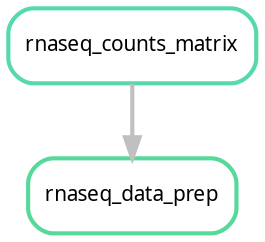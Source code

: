 digraph snakemake_dag {
    graph[bgcolor=white, margin=0];
    node[shape=box, style=rounded, fontname=sans,                 fontsize=10, penwidth=2];
    edge[penwidth=2, color=grey];
	0[label = "rnaseq_counts_matrix", color = "0.44 0.6 0.85", style="rounded"];
	1[label = "rnaseq_data_prep", color = "0.42 0.6 0.85", style="rounded"];
	0 -> 1
}            
